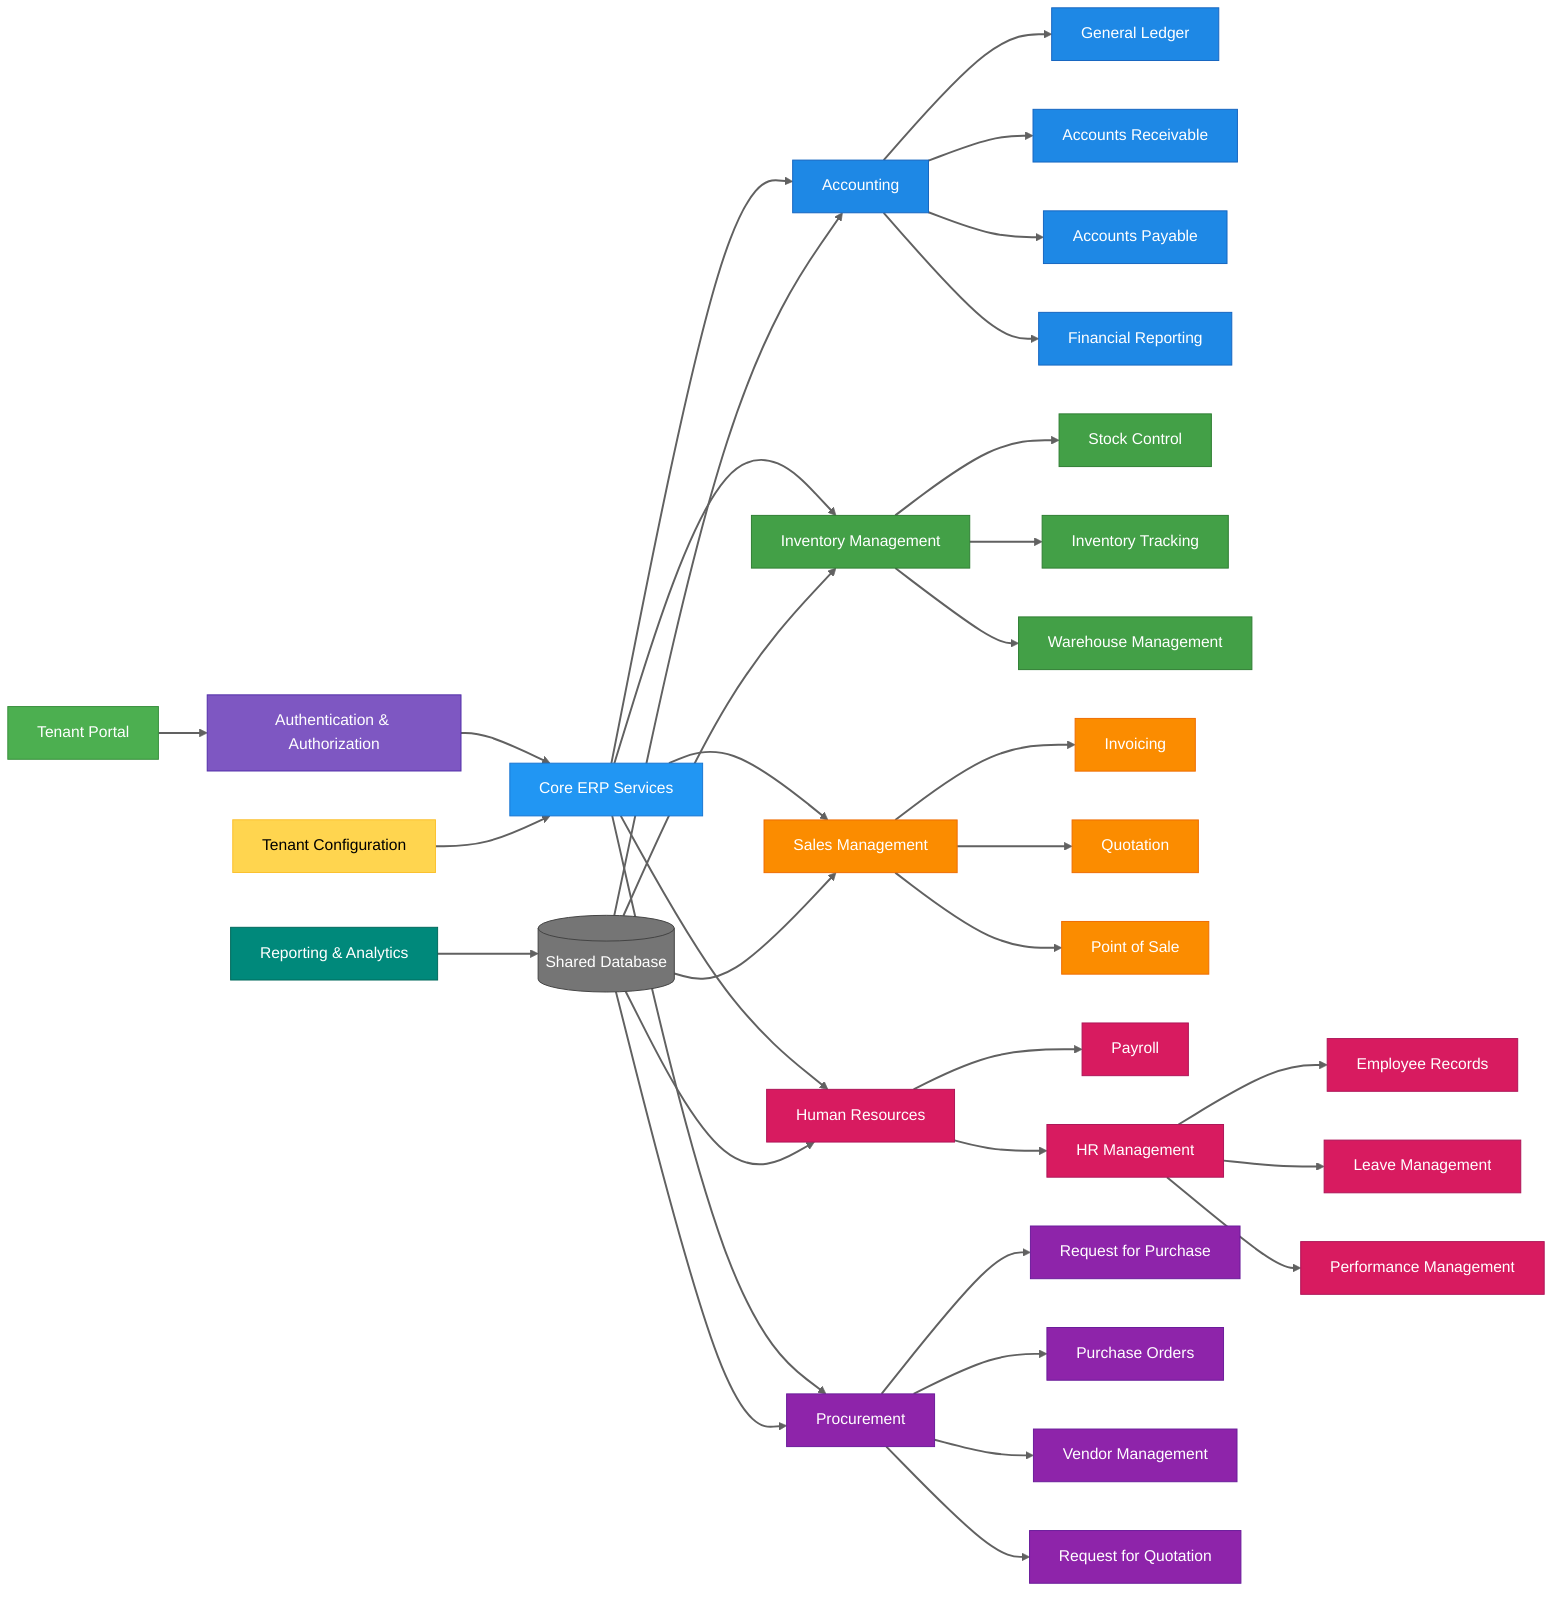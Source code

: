 graph LR
    %% Color Definitions
    classDef portal fill:#4CAF50,stroke:#388E3C,color:white;
    classDef auth fill:#7E57C2,stroke:#512DA8,color:white;
    classDef core fill:#2196F3,stroke:#1976D2,color:white;
    classDef accounting fill:#1E88E5,stroke:#1565C0,color:white;
    classDef inventory fill:#43A047,stroke:#2E7D32,color:white;
    classDef sales fill:#FB8C00,stroke:#EF6C00,color:white;
    classDef hr fill:#D81B60,stroke:#AD1457,color:white;
    classDef procurement fill:#8E24AA,stroke:#6A1B9A,color:white;
    classDef database fill:#757575,stroke:#424242,color:white;
    classDef reporting fill:#00897B,stroke:#00695C,color:white;
    classDef config fill:#FFD54F,stroke:#FBC02D,color:black;

    %% Nodes
    A[Tenant Portal]:::portal --> B[Authentication & Authorization]:::auth
    B --> C[Core ERP Services]:::core
    C --> D1[Accounting]:::accounting
    C --> D2[Inventory Management]:::inventory
    C --> D3[Sales Management]:::sales
    C --> D4[Human Resources]:::hr
    C --> D5[Procurement]:::procurement
    
    %% Accounting Submodules
    D1 --> E1[General Ledger]:::accounting
    D1 --> E2[Accounts Receivable]:::accounting
    D1 --> E3[Accounts Payable]:::accounting
    D1 --> E4[Financial Reporting]:::accounting
    
    %% Inventory Submodules
    D2 --> F1[Stock Control]:::inventory
    D2 --> F2[Inventory Tracking]:::inventory
    D2 --> F3[Warehouse Management]:::inventory
    
    %% Sales Submodules
    D3 --> G1[Invoicing]:::sales
    D3 --> G2[Quotation]:::sales
    D3 --> G3[Point of Sale]:::sales
    
    %% HR Submodules
    D4 --> H1[Payroll]:::hr
    D4 --> H2[HR Management]:::hr
    H2 --> H3[Employee Records]:::hr
    H2 --> H4[Leave Management]:::hr
    H2 --> H5[Performance Management]:::hr
    
    %% Procurement Submodules
    D5 --> I1[Request for Purchase]:::procurement
    D5 --> I2[Purchase Orders]:::procurement
    D5 --> I3[Vendor Management]:::procurement
    D5 --> I4[Request for Quotation]:::procurement
    
    %% Database & Other Services
    J[(Shared Database)]:::database --> D1
    J --> D2
    J --> D3
    J --> D4
    J --> D5
    
    K[Reporting & Analytics]:::reporting --> J
    L[Tenant Configuration]:::config --> C

    %% Styling Links
    linkStyle default stroke:#616161,stroke-width:2px